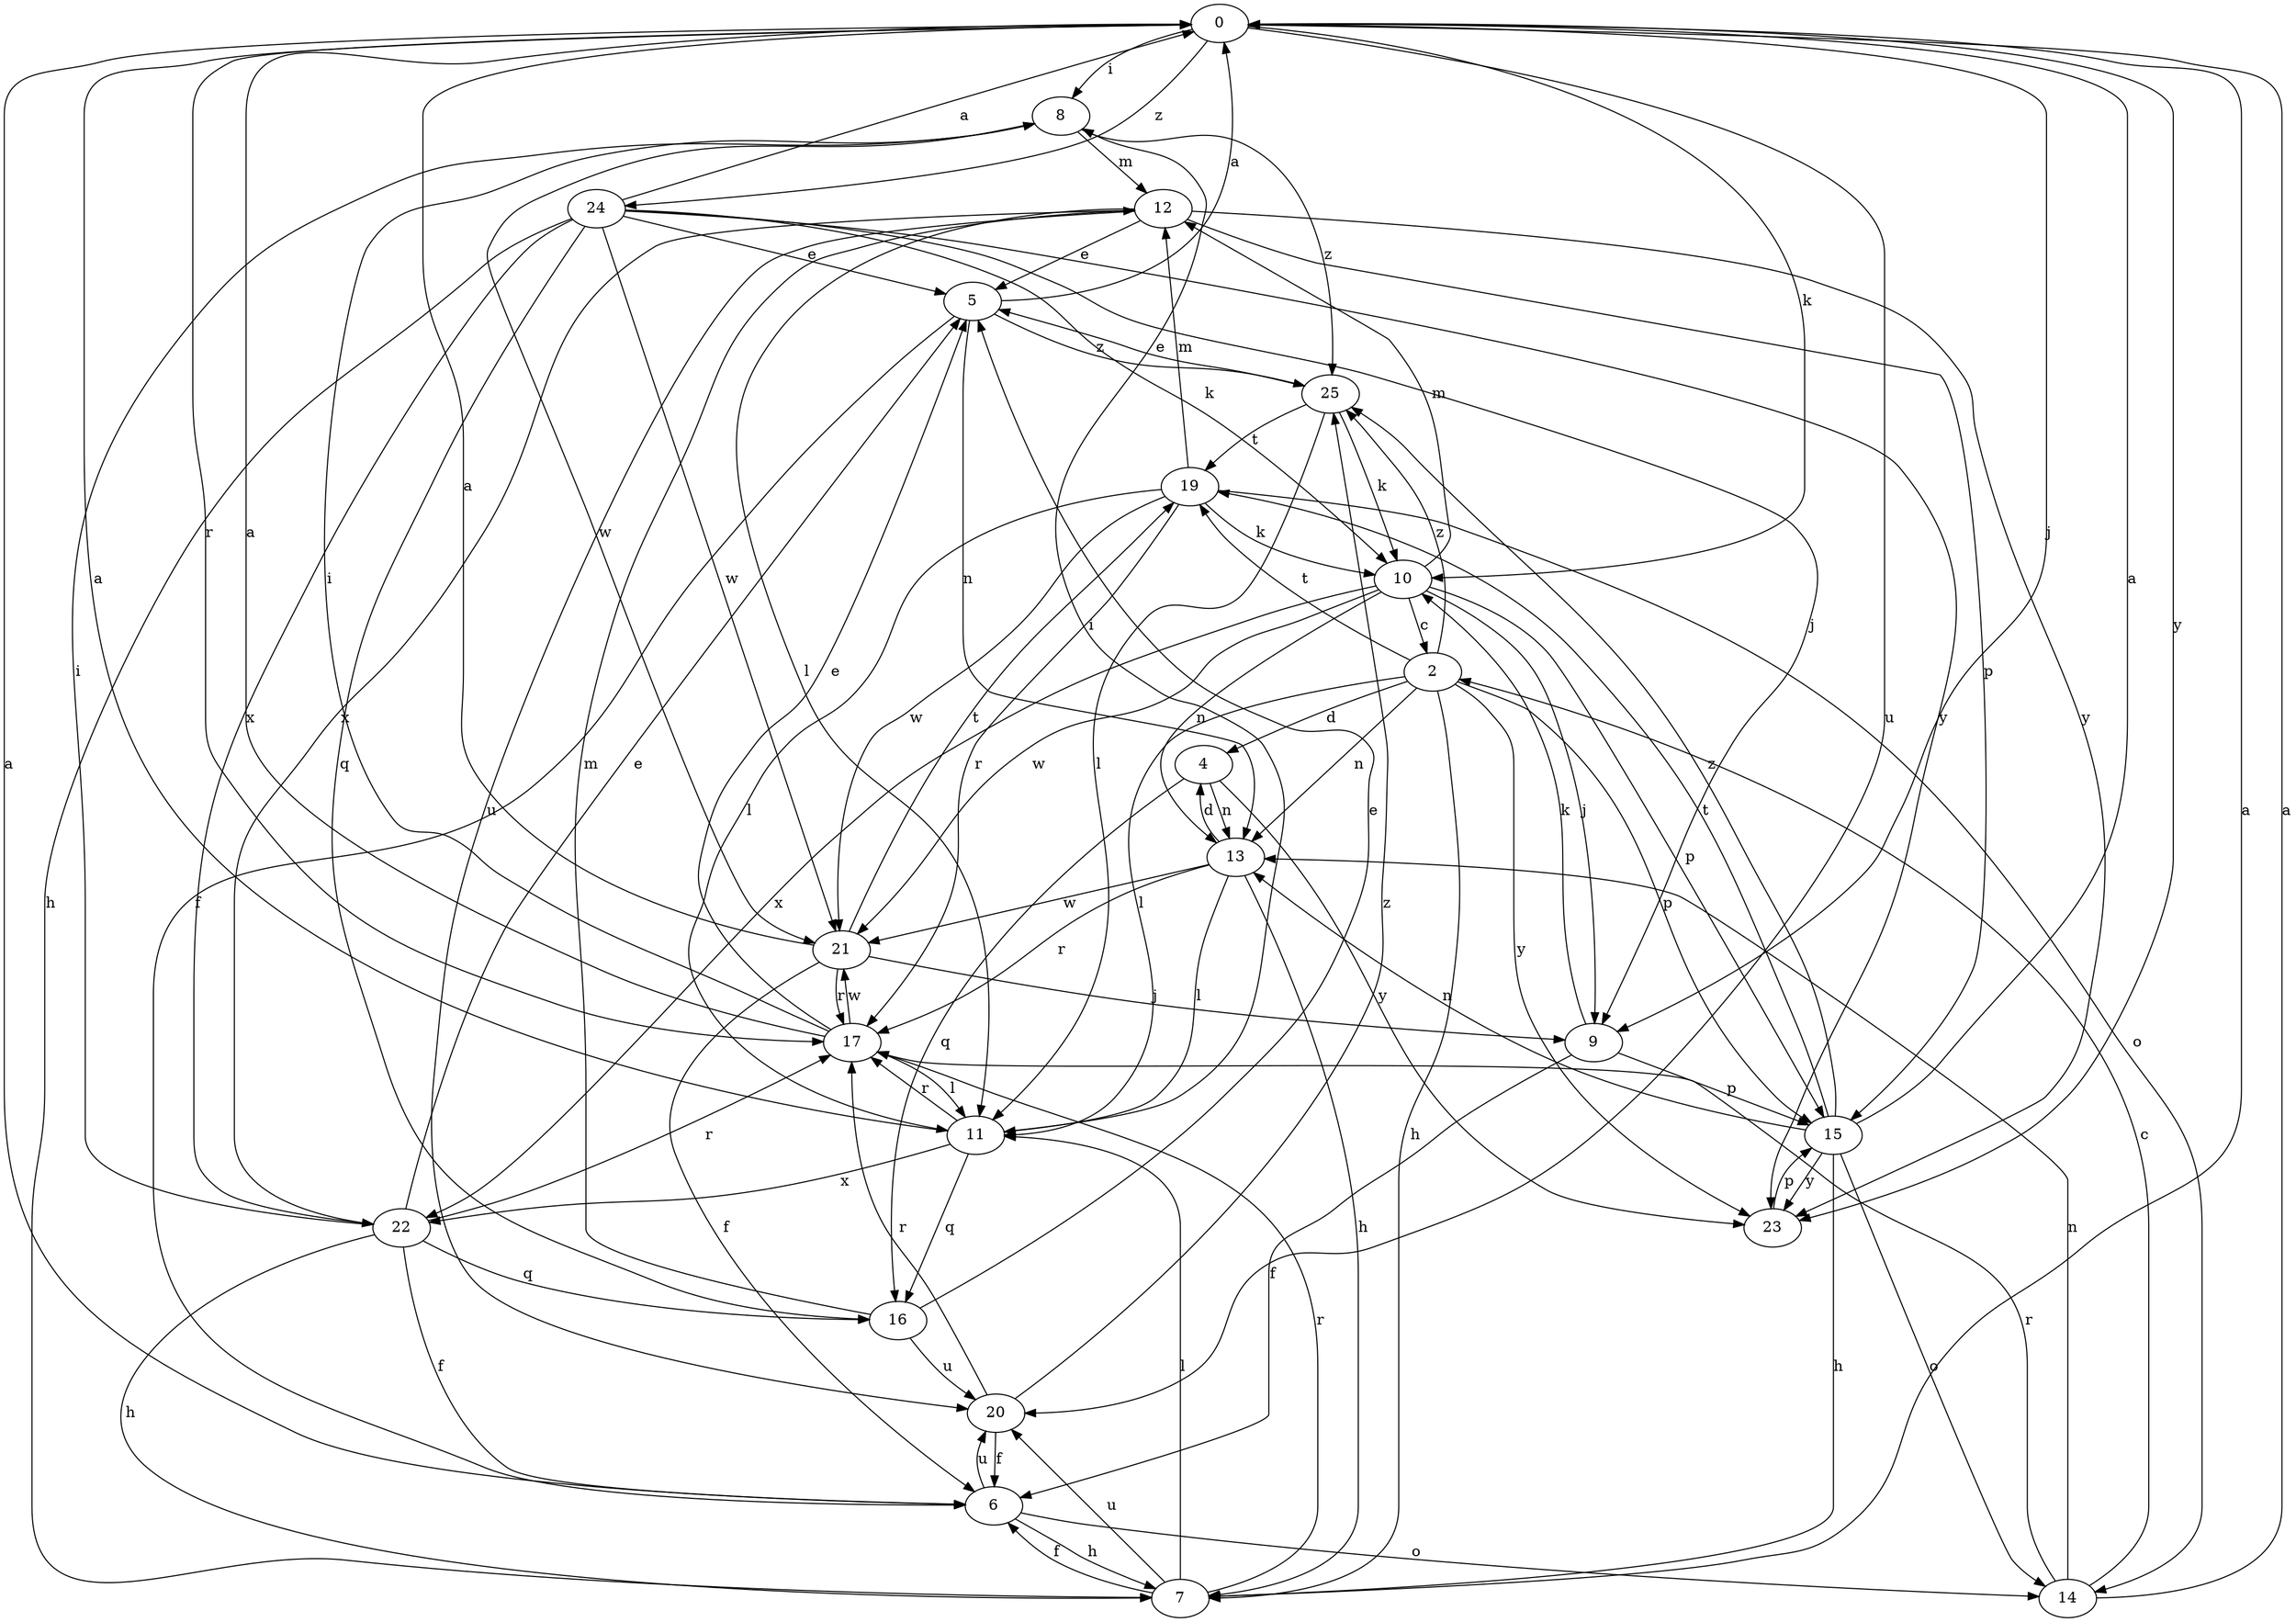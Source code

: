 strict digraph  {
0;
2;
4;
5;
6;
7;
8;
9;
10;
11;
12;
13;
14;
15;
16;
17;
19;
20;
21;
22;
23;
24;
25;
0 -> 8  [label=i];
0 -> 9  [label=j];
0 -> 10  [label=k];
0 -> 17  [label=r];
0 -> 20  [label=u];
0 -> 23  [label=y];
0 -> 24  [label=z];
2 -> 4  [label=d];
2 -> 7  [label=h];
2 -> 11  [label=l];
2 -> 13  [label=n];
2 -> 15  [label=p];
2 -> 19  [label=t];
2 -> 23  [label=y];
2 -> 25  [label=z];
4 -> 13  [label=n];
4 -> 16  [label=q];
4 -> 23  [label=y];
5 -> 0  [label=a];
5 -> 6  [label=f];
5 -> 13  [label=n];
5 -> 25  [label=z];
6 -> 0  [label=a];
6 -> 7  [label=h];
6 -> 14  [label=o];
6 -> 20  [label=u];
7 -> 0  [label=a];
7 -> 6  [label=f];
7 -> 11  [label=l];
7 -> 17  [label=r];
7 -> 20  [label=u];
8 -> 12  [label=m];
8 -> 21  [label=w];
8 -> 25  [label=z];
9 -> 6  [label=f];
9 -> 10  [label=k];
9 -> 15  [label=p];
10 -> 2  [label=c];
10 -> 9  [label=j];
10 -> 12  [label=m];
10 -> 13  [label=n];
10 -> 15  [label=p];
10 -> 21  [label=w];
10 -> 22  [label=x];
11 -> 0  [label=a];
11 -> 8  [label=i];
11 -> 16  [label=q];
11 -> 17  [label=r];
11 -> 22  [label=x];
12 -> 5  [label=e];
12 -> 11  [label=l];
12 -> 15  [label=p];
12 -> 20  [label=u];
12 -> 22  [label=x];
12 -> 23  [label=y];
13 -> 4  [label=d];
13 -> 7  [label=h];
13 -> 11  [label=l];
13 -> 17  [label=r];
13 -> 21  [label=w];
14 -> 0  [label=a];
14 -> 2  [label=c];
14 -> 13  [label=n];
14 -> 17  [label=r];
15 -> 0  [label=a];
15 -> 7  [label=h];
15 -> 13  [label=n];
15 -> 14  [label=o];
15 -> 19  [label=t];
15 -> 23  [label=y];
15 -> 25  [label=z];
16 -> 5  [label=e];
16 -> 12  [label=m];
16 -> 20  [label=u];
17 -> 0  [label=a];
17 -> 5  [label=e];
17 -> 8  [label=i];
17 -> 11  [label=l];
17 -> 21  [label=w];
19 -> 10  [label=k];
19 -> 11  [label=l];
19 -> 12  [label=m];
19 -> 14  [label=o];
19 -> 17  [label=r];
19 -> 21  [label=w];
20 -> 6  [label=f];
20 -> 17  [label=r];
20 -> 25  [label=z];
21 -> 0  [label=a];
21 -> 6  [label=f];
21 -> 9  [label=j];
21 -> 17  [label=r];
21 -> 19  [label=t];
22 -> 5  [label=e];
22 -> 6  [label=f];
22 -> 7  [label=h];
22 -> 8  [label=i];
22 -> 16  [label=q];
22 -> 17  [label=r];
23 -> 15  [label=p];
24 -> 0  [label=a];
24 -> 5  [label=e];
24 -> 7  [label=h];
24 -> 9  [label=j];
24 -> 10  [label=k];
24 -> 16  [label=q];
24 -> 21  [label=w];
24 -> 22  [label=x];
24 -> 23  [label=y];
25 -> 5  [label=e];
25 -> 10  [label=k];
25 -> 11  [label=l];
25 -> 19  [label=t];
}
